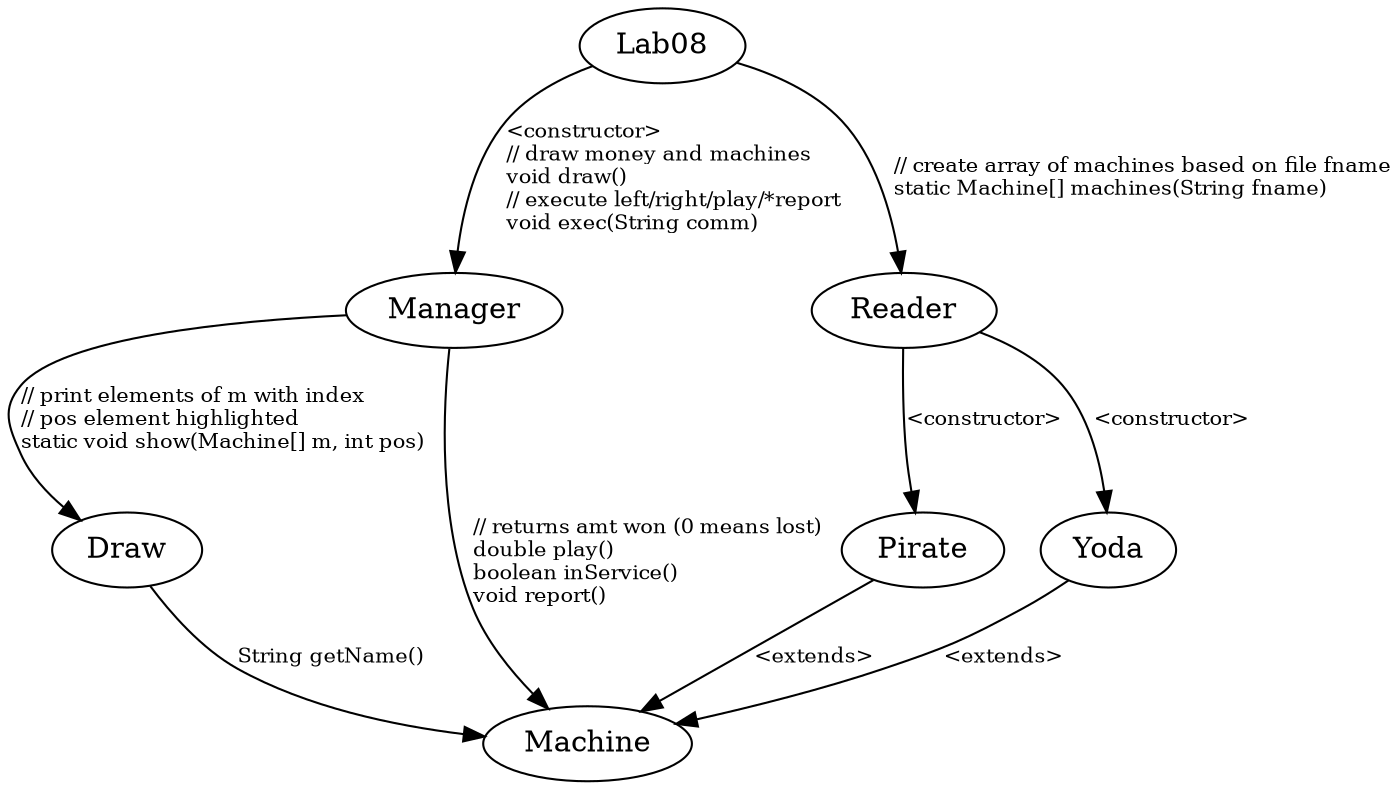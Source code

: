 digraph "Design" {
"Lab08" -> "Manager"[ fontsize="10pt", nojustify=false, label="<constructor>\l// draw money and machines\lvoid draw()\l// execute left/right/play/*report\lvoid exec(String comm)\l"];
"Lab08" -> "Reader"[ fontsize="10pt", nojustify=false, label="// create array of machines based on file fname\lstatic Machine[] machines(String fname)\l"];
"Manager" -> "Draw" [ fontsize="10pt", nojustify=false, label="// print elements of m with index\l// pos element highlighted\lstatic void show(Machine[] m, int pos)"];
"Manager" -> "Machine" [ fontsize="10pt", nojustify=false, label="\l// returns amt won (0 means lost)\ldouble play()\lboolean inService()\lvoid report()\l"];
"Reader" -> "Pirate" [ fontsize="10pt", label="<constructor>"];
"Reader" -> "Yoda" [ fontsize="10pt", label="<constructor>"];
"Pirate" -> "Machine" [ fontsize="10pt", label="<extends>"];
"Yoda" -> "Machine" [ fontsize="10pt", label="<extends>"];
"Draw" -> "Machine" [ fontsize="10pt", label="String getName()"];
}
